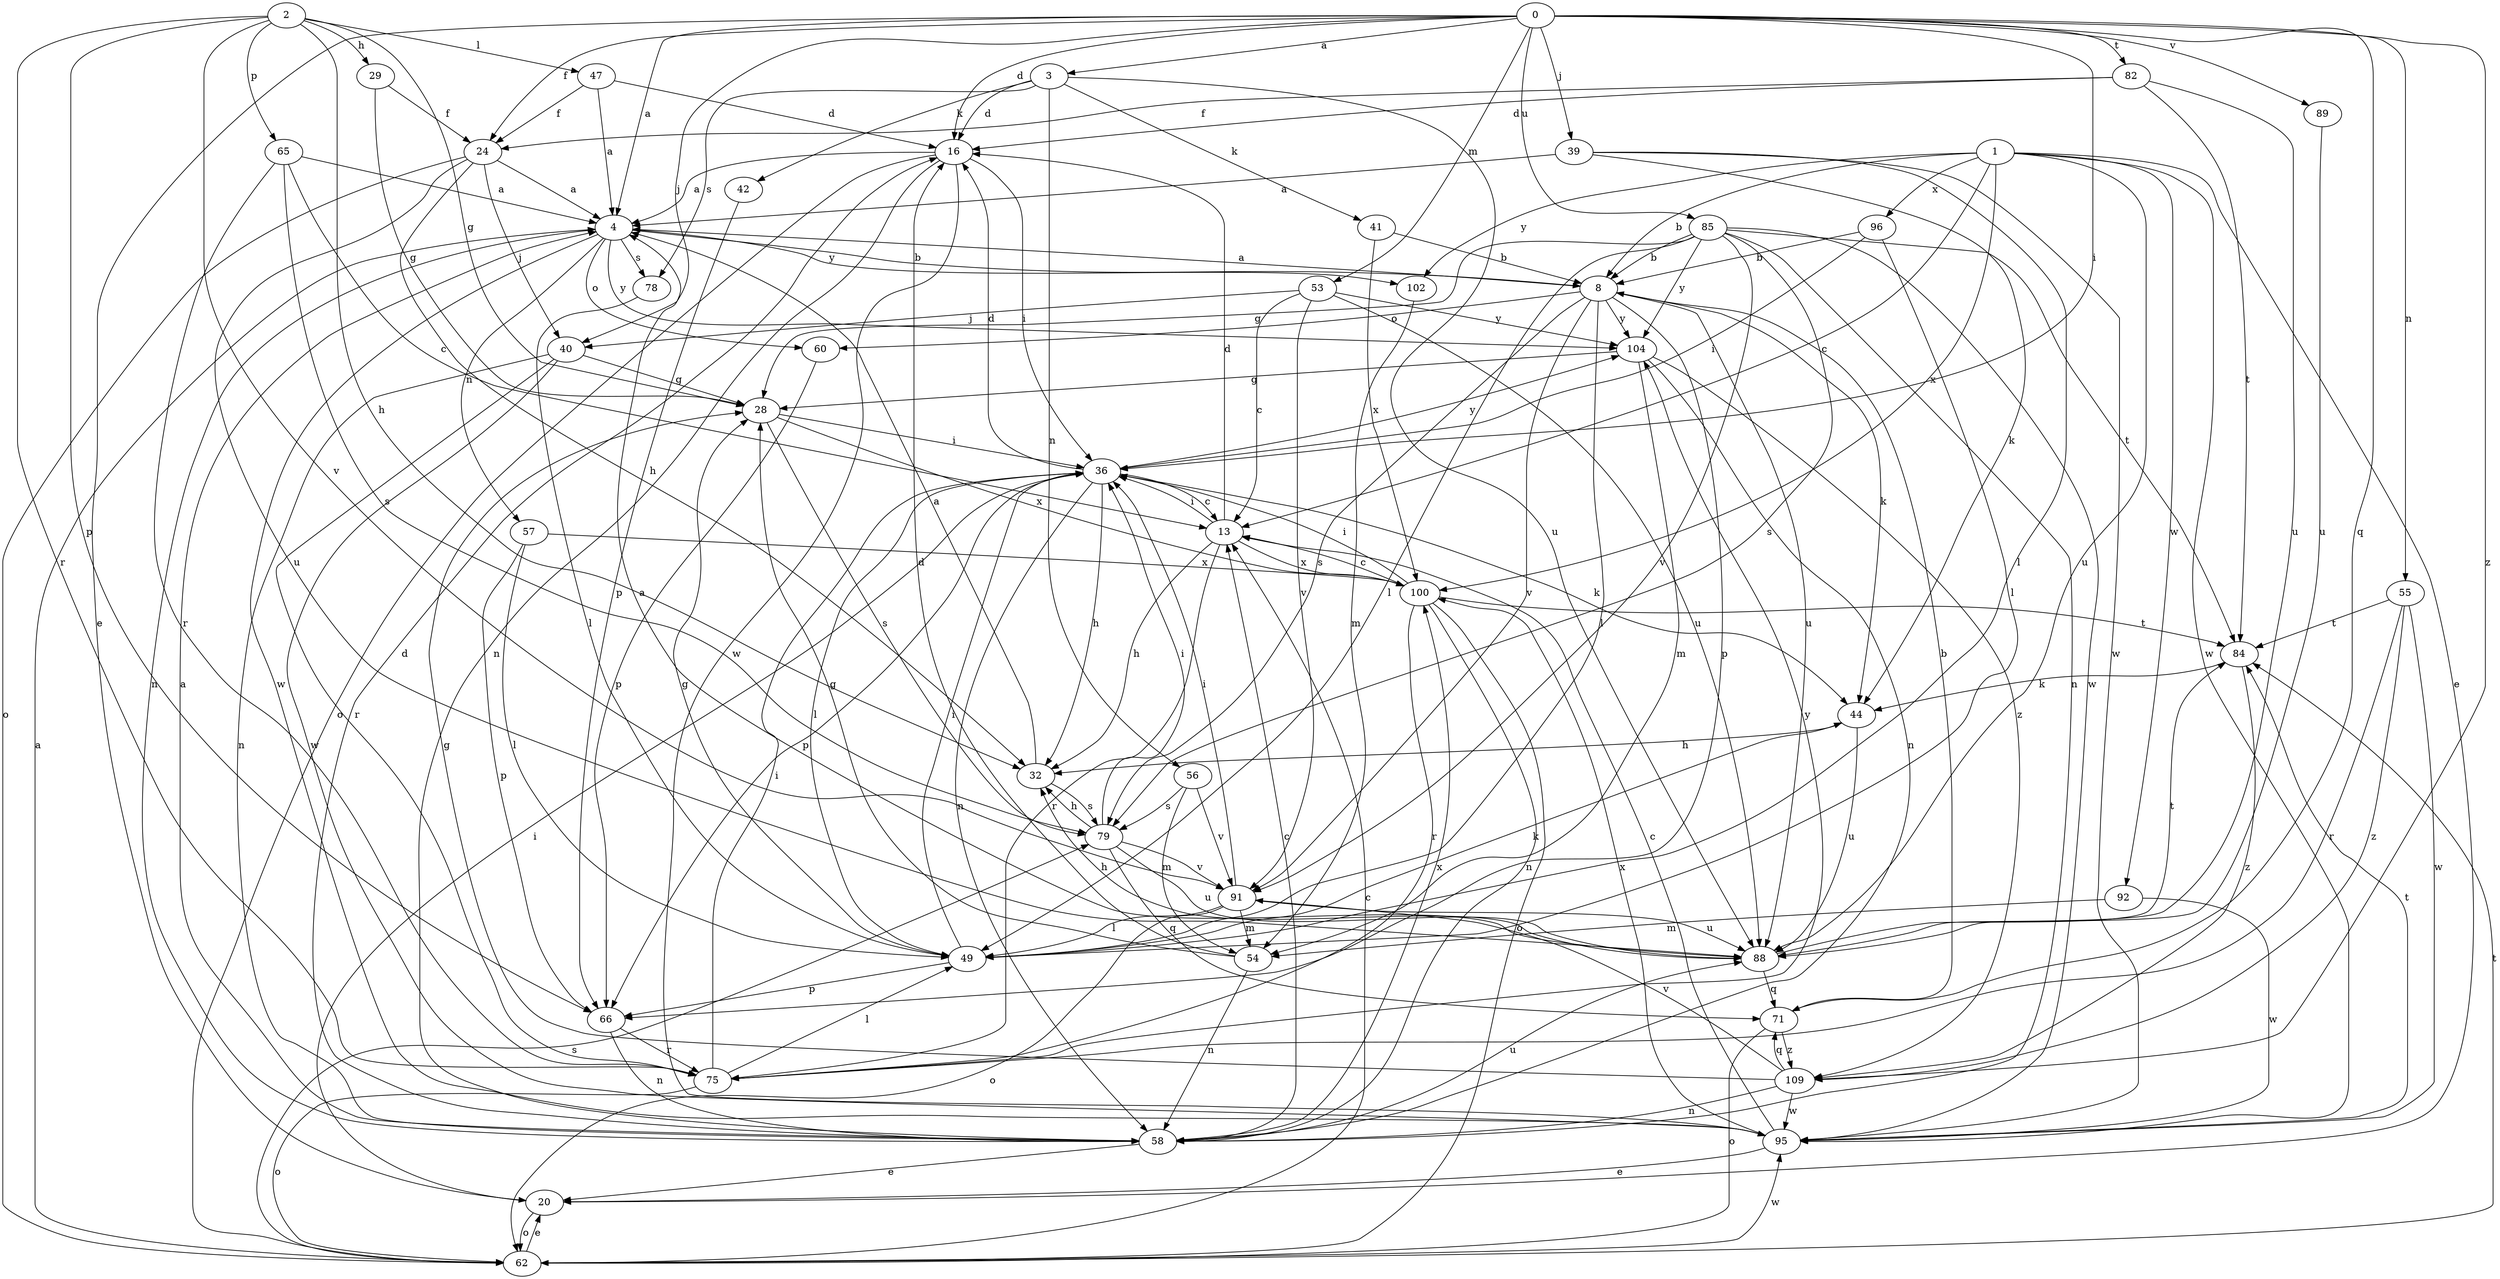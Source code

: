 strict digraph  {
0;
1;
2;
3;
4;
8;
13;
16;
20;
24;
28;
29;
32;
36;
39;
40;
41;
42;
44;
47;
49;
53;
54;
55;
56;
57;
58;
60;
62;
65;
66;
71;
75;
78;
79;
82;
84;
85;
88;
89;
91;
92;
95;
96;
100;
102;
104;
109;
0 -> 3  [label=a];
0 -> 4  [label=a];
0 -> 16  [label=d];
0 -> 20  [label=e];
0 -> 24  [label=f];
0 -> 36  [label=i];
0 -> 39  [label=j];
0 -> 40  [label=j];
0 -> 53  [label=m];
0 -> 55  [label=n];
0 -> 71  [label=q];
0 -> 82  [label=t];
0 -> 85  [label=u];
0 -> 89  [label=v];
0 -> 109  [label=z];
1 -> 8  [label=b];
1 -> 13  [label=c];
1 -> 20  [label=e];
1 -> 88  [label=u];
1 -> 92  [label=w];
1 -> 95  [label=w];
1 -> 96  [label=x];
1 -> 100  [label=x];
1 -> 102  [label=y];
2 -> 28  [label=g];
2 -> 29  [label=h];
2 -> 32  [label=h];
2 -> 47  [label=l];
2 -> 65  [label=p];
2 -> 66  [label=p];
2 -> 75  [label=r];
2 -> 91  [label=v];
3 -> 16  [label=d];
3 -> 41  [label=k];
3 -> 42  [label=k];
3 -> 56  [label=n];
3 -> 78  [label=s];
3 -> 88  [label=u];
4 -> 8  [label=b];
4 -> 57  [label=n];
4 -> 58  [label=n];
4 -> 60  [label=o];
4 -> 78  [label=s];
4 -> 95  [label=w];
4 -> 102  [label=y];
4 -> 104  [label=y];
8 -> 4  [label=a];
8 -> 44  [label=k];
8 -> 49  [label=l];
8 -> 60  [label=o];
8 -> 66  [label=p];
8 -> 79  [label=s];
8 -> 88  [label=u];
8 -> 91  [label=v];
8 -> 104  [label=y];
13 -> 16  [label=d];
13 -> 32  [label=h];
13 -> 36  [label=i];
13 -> 75  [label=r];
13 -> 100  [label=x];
16 -> 4  [label=a];
16 -> 36  [label=i];
16 -> 58  [label=n];
16 -> 62  [label=o];
16 -> 95  [label=w];
20 -> 36  [label=i];
20 -> 62  [label=o];
24 -> 4  [label=a];
24 -> 32  [label=h];
24 -> 40  [label=j];
24 -> 62  [label=o];
24 -> 88  [label=u];
28 -> 36  [label=i];
28 -> 79  [label=s];
28 -> 100  [label=x];
29 -> 24  [label=f];
29 -> 28  [label=g];
32 -> 4  [label=a];
32 -> 79  [label=s];
36 -> 13  [label=c];
36 -> 16  [label=d];
36 -> 32  [label=h];
36 -> 44  [label=k];
36 -> 49  [label=l];
36 -> 58  [label=n];
36 -> 66  [label=p];
36 -> 104  [label=y];
39 -> 4  [label=a];
39 -> 44  [label=k];
39 -> 49  [label=l];
39 -> 95  [label=w];
40 -> 28  [label=g];
40 -> 58  [label=n];
40 -> 75  [label=r];
40 -> 95  [label=w];
41 -> 8  [label=b];
41 -> 100  [label=x];
42 -> 66  [label=p];
44 -> 32  [label=h];
44 -> 88  [label=u];
47 -> 4  [label=a];
47 -> 16  [label=d];
47 -> 24  [label=f];
49 -> 28  [label=g];
49 -> 36  [label=i];
49 -> 44  [label=k];
49 -> 66  [label=p];
53 -> 13  [label=c];
53 -> 40  [label=j];
53 -> 88  [label=u];
53 -> 91  [label=v];
53 -> 104  [label=y];
54 -> 16  [label=d];
54 -> 28  [label=g];
54 -> 58  [label=n];
55 -> 75  [label=r];
55 -> 84  [label=t];
55 -> 95  [label=w];
55 -> 109  [label=z];
56 -> 54  [label=m];
56 -> 79  [label=s];
56 -> 91  [label=v];
57 -> 49  [label=l];
57 -> 66  [label=p];
57 -> 100  [label=x];
58 -> 4  [label=a];
58 -> 13  [label=c];
58 -> 16  [label=d];
58 -> 20  [label=e];
58 -> 88  [label=u];
58 -> 100  [label=x];
60 -> 66  [label=p];
62 -> 4  [label=a];
62 -> 13  [label=c];
62 -> 20  [label=e];
62 -> 79  [label=s];
62 -> 84  [label=t];
62 -> 95  [label=w];
65 -> 4  [label=a];
65 -> 13  [label=c];
65 -> 75  [label=r];
65 -> 79  [label=s];
66 -> 58  [label=n];
66 -> 75  [label=r];
71 -> 8  [label=b];
71 -> 62  [label=o];
71 -> 109  [label=z];
75 -> 36  [label=i];
75 -> 49  [label=l];
75 -> 62  [label=o];
75 -> 104  [label=y];
78 -> 49  [label=l];
79 -> 32  [label=h];
79 -> 36  [label=i];
79 -> 71  [label=q];
79 -> 88  [label=u];
79 -> 91  [label=v];
82 -> 16  [label=d];
82 -> 24  [label=f];
82 -> 84  [label=t];
82 -> 88  [label=u];
84 -> 44  [label=k];
84 -> 109  [label=z];
85 -> 8  [label=b];
85 -> 28  [label=g];
85 -> 49  [label=l];
85 -> 58  [label=n];
85 -> 79  [label=s];
85 -> 84  [label=t];
85 -> 91  [label=v];
85 -> 95  [label=w];
85 -> 104  [label=y];
88 -> 4  [label=a];
88 -> 32  [label=h];
88 -> 71  [label=q];
88 -> 84  [label=t];
89 -> 88  [label=u];
91 -> 36  [label=i];
91 -> 49  [label=l];
91 -> 54  [label=m];
91 -> 62  [label=o];
91 -> 88  [label=u];
92 -> 54  [label=m];
92 -> 95  [label=w];
95 -> 13  [label=c];
95 -> 20  [label=e];
95 -> 84  [label=t];
95 -> 100  [label=x];
96 -> 8  [label=b];
96 -> 36  [label=i];
96 -> 49  [label=l];
100 -> 13  [label=c];
100 -> 36  [label=i];
100 -> 58  [label=n];
100 -> 62  [label=o];
100 -> 75  [label=r];
100 -> 84  [label=t];
102 -> 54  [label=m];
104 -> 28  [label=g];
104 -> 54  [label=m];
104 -> 58  [label=n];
104 -> 109  [label=z];
109 -> 28  [label=g];
109 -> 58  [label=n];
109 -> 71  [label=q];
109 -> 91  [label=v];
109 -> 95  [label=w];
}
